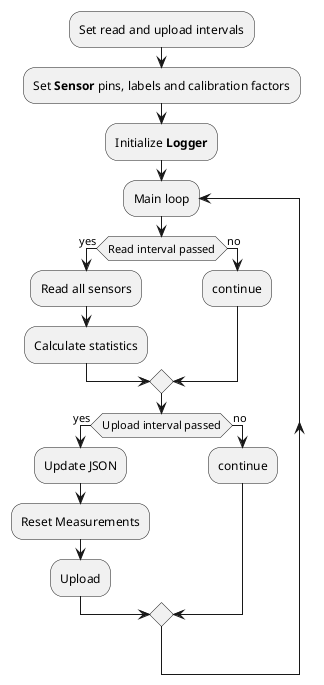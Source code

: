 @startuml


:Set read and upload intervals; 

:Set **Sensor** pins, labels and calibration factors;

:Initialize **Logger**;


repeat :Main loop;

if (Read interval passed) then (yes)
    :Read all sensors;
    :Calculate statistics;
else (no)
    :continue;
endif

if (Upload interval passed) then (yes)
    :Update JSON;
    :Reset Measurements;
    :Upload;
else (no)
    :continue;
endif


@enduml